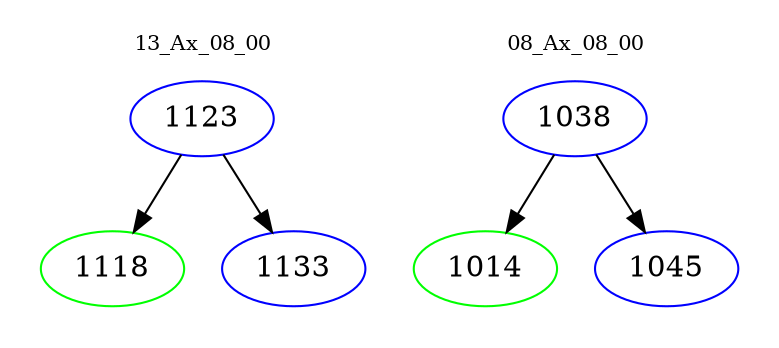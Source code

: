 digraph{
subgraph cluster_0 {
color = white
label = "13_Ax_08_00";
fontsize=10;
T0_1123 [label="1123", color="blue"]
T0_1123 -> T0_1118 [color="black"]
T0_1118 [label="1118", color="green"]
T0_1123 -> T0_1133 [color="black"]
T0_1133 [label="1133", color="blue"]
}
subgraph cluster_1 {
color = white
label = "08_Ax_08_00";
fontsize=10;
T1_1038 [label="1038", color="blue"]
T1_1038 -> T1_1014 [color="black"]
T1_1014 [label="1014", color="green"]
T1_1038 -> T1_1045 [color="black"]
T1_1045 [label="1045", color="blue"]
}
}
